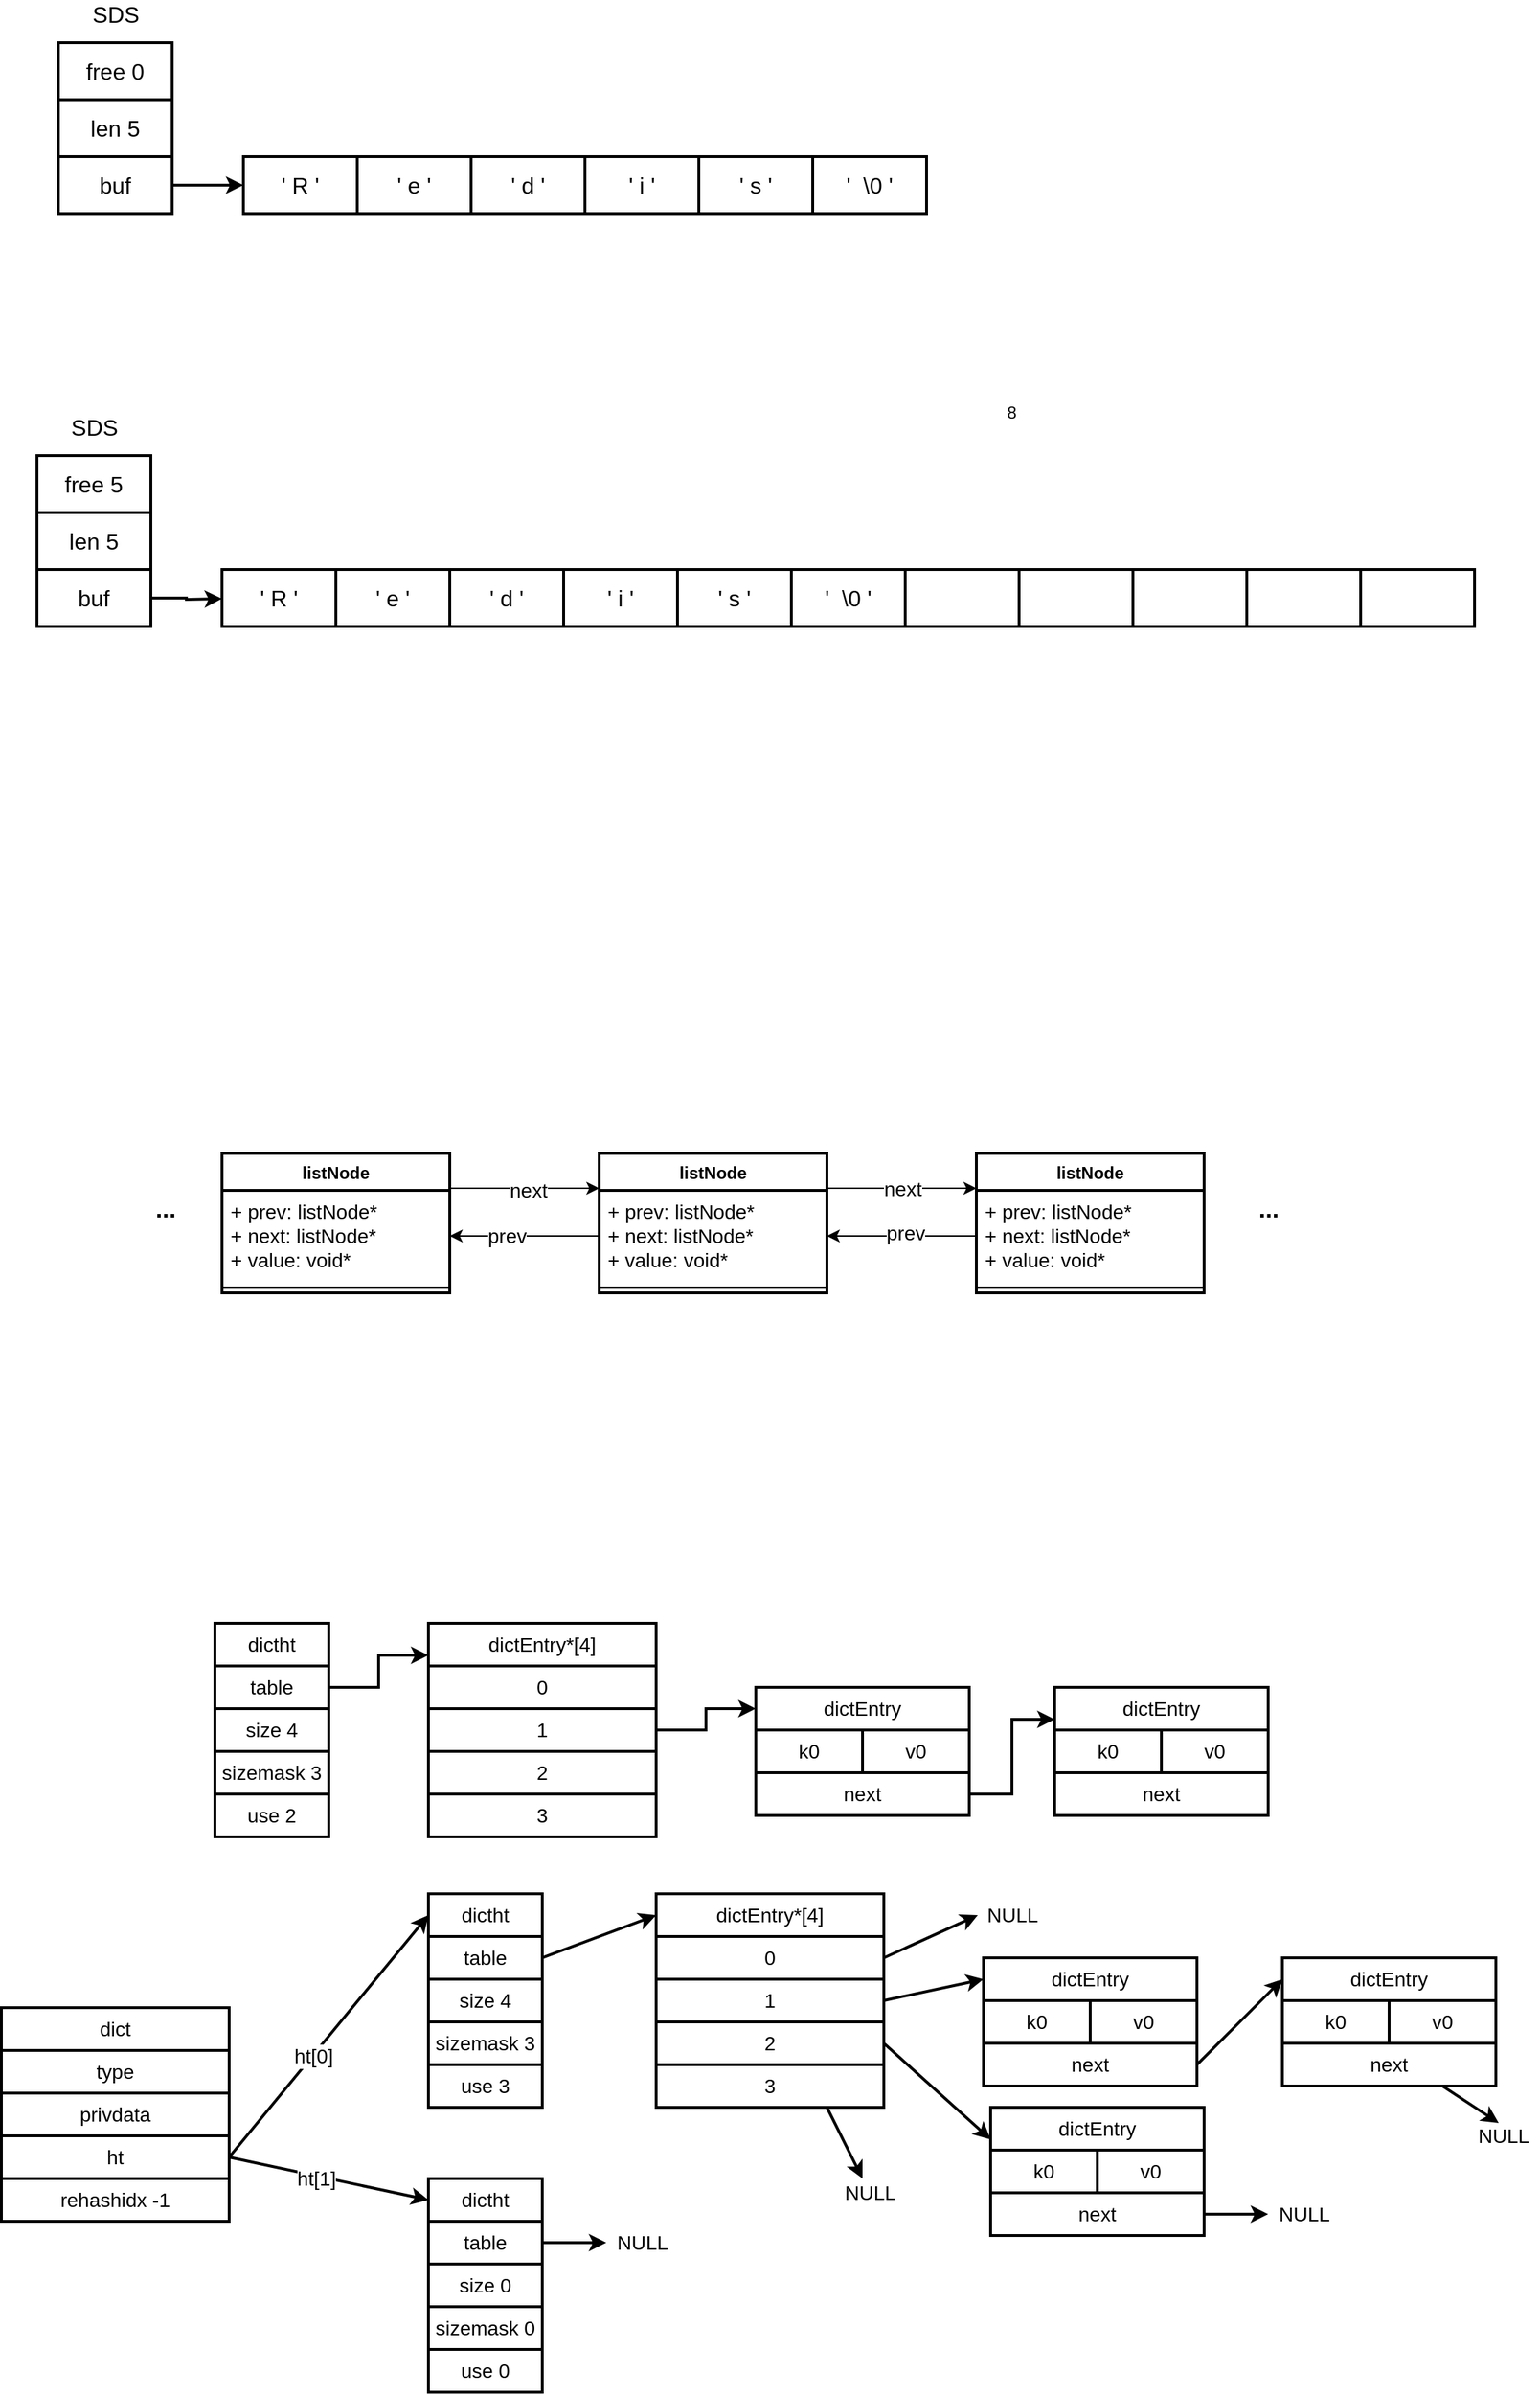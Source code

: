 <mxfile version="14.0.3" type="github">
  <diagram id="LY2Codab3YnhHiz8OKky" name="第 1 页">
    <mxGraphModel dx="1298" dy="884" grid="1" gridSize="10" guides="1" tooltips="1" connect="1" arrows="1" fold="1" page="1" pageScale="1" pageWidth="1169" pageHeight="827" math="0" shadow="0">
      <root>
        <mxCell id="0" />
        <mxCell id="1" parent="0" />
        <mxCell id="-1yst3b768saj9NJsJvU-1" value="" style="rounded=0;whiteSpace=wrap;html=1;strokeWidth=2;" parent="1" vertex="1">
          <mxGeometry x="80" y="180" width="80" height="120" as="geometry" />
        </mxCell>
        <mxCell id="-1yst3b768saj9NJsJvU-2" value="&lt;font style=&quot;font-size: 16px&quot;&gt;free 0&lt;/font&gt;" style="rounded=0;whiteSpace=wrap;html=1;strokeWidth=2;" parent="1" vertex="1">
          <mxGeometry x="80" y="180" width="80" height="40" as="geometry" />
        </mxCell>
        <mxCell id="-1yst3b768saj9NJsJvU-3" value="&lt;font style=&quot;font-size: 16px&quot;&gt;SDS&lt;/font&gt;" style="text;html=1;align=center;verticalAlign=middle;resizable=0;points=[];autosize=1;" parent="1" vertex="1">
          <mxGeometry x="95" y="150" width="50" height="20" as="geometry" />
        </mxCell>
        <mxCell id="-1yst3b768saj9NJsJvU-4" value="&lt;font style=&quot;font-size: 16px&quot;&gt;len 5&lt;/font&gt;" style="rounded=0;whiteSpace=wrap;html=1;strokeWidth=2;" parent="1" vertex="1">
          <mxGeometry x="80" y="220" width="80" height="40" as="geometry" />
        </mxCell>
        <mxCell id="-1yst3b768saj9NJsJvU-7" value="" style="edgeStyle=orthogonalEdgeStyle;rounded=0;orthogonalLoop=1;jettySize=auto;html=1;strokeWidth=2;" parent="1" source="-1yst3b768saj9NJsJvU-5" target="-1yst3b768saj9NJsJvU-6" edge="1">
          <mxGeometry relative="1" as="geometry" />
        </mxCell>
        <mxCell id="-1yst3b768saj9NJsJvU-5" value="&lt;font style=&quot;font-size: 16px&quot;&gt;buf&lt;/font&gt;" style="rounded=0;whiteSpace=wrap;html=1;strokeWidth=2;" parent="1" vertex="1">
          <mxGeometry x="80" y="260" width="80" height="40" as="geometry" />
        </mxCell>
        <mxCell id="-1yst3b768saj9NJsJvU-6" value="" style="rounded=0;whiteSpace=wrap;html=1;strokeWidth=2;" parent="1" vertex="1">
          <mxGeometry x="210" y="260" width="480" height="40" as="geometry" />
        </mxCell>
        <mxCell id="-1yst3b768saj9NJsJvU-8" value="&lt;font style=&quot;font-size: 16px&quot;&gt;&#39; R &#39;&lt;/font&gt;" style="rounded=0;whiteSpace=wrap;html=1;strokeWidth=2;" parent="1" vertex="1">
          <mxGeometry x="210" y="260" width="80" height="40" as="geometry" />
        </mxCell>
        <mxCell id="-1yst3b768saj9NJsJvU-9" value="&lt;font style=&quot;font-size: 16px&quot;&gt;&#39; e &#39;&lt;/font&gt;" style="rounded=0;whiteSpace=wrap;html=1;strokeWidth=2;" parent="1" vertex="1">
          <mxGeometry x="290" y="260" width="80" height="40" as="geometry" />
        </mxCell>
        <mxCell id="-1yst3b768saj9NJsJvU-10" value="&lt;font style=&quot;font-size: 16px&quot;&gt;&#39; d &#39;&lt;/font&gt;" style="rounded=0;whiteSpace=wrap;html=1;strokeWidth=2;" parent="1" vertex="1">
          <mxGeometry x="370" y="260" width="80" height="40" as="geometry" />
        </mxCell>
        <mxCell id="-1yst3b768saj9NJsJvU-11" value="&lt;font style=&quot;font-size: 16px&quot;&gt;&#39; i &#39;&lt;/font&gt;" style="rounded=0;whiteSpace=wrap;html=1;strokeWidth=2;" parent="1" vertex="1">
          <mxGeometry x="450" y="260" width="80" height="40" as="geometry" />
        </mxCell>
        <mxCell id="-1yst3b768saj9NJsJvU-12" value="&lt;font style=&quot;font-size: 16px&quot;&gt;&#39; s &#39;&lt;/font&gt;" style="rounded=0;whiteSpace=wrap;html=1;strokeWidth=2;" parent="1" vertex="1">
          <mxGeometry x="530" y="260" width="80" height="40" as="geometry" />
        </mxCell>
        <mxCell id="-1yst3b768saj9NJsJvU-13" value="&lt;font style=&quot;font-size: 16px&quot;&gt;&#39;&amp;nbsp; \0 &#39;&lt;/font&gt;" style="rounded=0;whiteSpace=wrap;html=1;strokeWidth=2;" parent="1" vertex="1">
          <mxGeometry x="610" y="260" width="80" height="40" as="geometry" />
        </mxCell>
        <mxCell id="-1yst3b768saj9NJsJvU-15" value="" style="rounded=0;whiteSpace=wrap;html=1;strokeWidth=2;" parent="1" vertex="1">
          <mxGeometry x="65" y="470" width="80" height="120" as="geometry" />
        </mxCell>
        <mxCell id="-1yst3b768saj9NJsJvU-16" value="&lt;font style=&quot;font-size: 16px&quot;&gt;free 5&lt;/font&gt;" style="rounded=0;whiteSpace=wrap;html=1;strokeWidth=2;" parent="1" vertex="1">
          <mxGeometry x="65" y="470" width="80" height="40" as="geometry" />
        </mxCell>
        <mxCell id="-1yst3b768saj9NJsJvU-17" value="&lt;font style=&quot;font-size: 16px&quot;&gt;SDS&lt;/font&gt;" style="text;html=1;align=center;verticalAlign=middle;resizable=0;points=[];autosize=1;" parent="1" vertex="1">
          <mxGeometry x="80" y="440" width="50" height="20" as="geometry" />
        </mxCell>
        <mxCell id="-1yst3b768saj9NJsJvU-18" value="&lt;font style=&quot;font-size: 16px&quot;&gt;len 5&lt;/font&gt;" style="rounded=0;whiteSpace=wrap;html=1;strokeWidth=2;" parent="1" vertex="1">
          <mxGeometry x="65" y="510" width="80" height="40" as="geometry" />
        </mxCell>
        <mxCell id="-1yst3b768saj9NJsJvU-19" value="" style="edgeStyle=orthogonalEdgeStyle;rounded=0;orthogonalLoop=1;jettySize=auto;html=1;strokeWidth=2;" parent="1" source="-1yst3b768saj9NJsJvU-20" edge="1">
          <mxGeometry relative="1" as="geometry">
            <mxPoint x="195" y="570.5" as="targetPoint" />
          </mxGeometry>
        </mxCell>
        <mxCell id="-1yst3b768saj9NJsJvU-20" value="&lt;font style=&quot;font-size: 16px&quot;&gt;buf&lt;/font&gt;" style="rounded=0;whiteSpace=wrap;html=1;strokeWidth=2;" parent="1" vertex="1">
          <mxGeometry x="65" y="550" width="80" height="40" as="geometry" />
        </mxCell>
        <mxCell id="-1yst3b768saj9NJsJvU-22" value="&lt;font style=&quot;font-size: 16px&quot;&gt;&#39; R &#39;&lt;/font&gt;" style="rounded=0;whiteSpace=wrap;html=1;strokeWidth=2;" parent="1" vertex="1">
          <mxGeometry x="195" y="550" width="80" height="40" as="geometry" />
        </mxCell>
        <mxCell id="-1yst3b768saj9NJsJvU-23" value="&lt;font style=&quot;font-size: 16px&quot;&gt;&#39; e &#39;&lt;/font&gt;" style="rounded=0;whiteSpace=wrap;html=1;strokeWidth=2;" parent="1" vertex="1">
          <mxGeometry x="275" y="550" width="80" height="40" as="geometry" />
        </mxCell>
        <mxCell id="-1yst3b768saj9NJsJvU-24" value="&lt;font style=&quot;font-size: 16px&quot;&gt;&#39; d &#39;&lt;/font&gt;" style="rounded=0;whiteSpace=wrap;html=1;strokeWidth=2;" parent="1" vertex="1">
          <mxGeometry x="355" y="550" width="80" height="40" as="geometry" />
        </mxCell>
        <mxCell id="-1yst3b768saj9NJsJvU-25" value="&lt;font style=&quot;font-size: 16px&quot;&gt;&#39; i &#39;&lt;/font&gt;" style="rounded=0;whiteSpace=wrap;html=1;strokeWidth=2;" parent="1" vertex="1">
          <mxGeometry x="435" y="550" width="80" height="40" as="geometry" />
        </mxCell>
        <mxCell id="-1yst3b768saj9NJsJvU-26" value="&lt;font style=&quot;font-size: 16px&quot;&gt;&#39; s &#39;&lt;/font&gt;" style="rounded=0;whiteSpace=wrap;html=1;strokeWidth=2;" parent="1" vertex="1">
          <mxGeometry x="515" y="550" width="80" height="40" as="geometry" />
        </mxCell>
        <mxCell id="-1yst3b768saj9NJsJvU-27" value="&lt;font style=&quot;font-size: 16px&quot;&gt;&#39;&amp;nbsp; \0 &#39;&lt;/font&gt;" style="rounded=0;whiteSpace=wrap;html=1;strokeWidth=2;" parent="1" vertex="1">
          <mxGeometry x="595" y="550" width="80" height="40" as="geometry" />
        </mxCell>
        <mxCell id="-1yst3b768saj9NJsJvU-28" value="" style="rounded=0;whiteSpace=wrap;html=1;strokeWidth=2;" parent="1" vertex="1">
          <mxGeometry x="675" y="550" width="80" height="40" as="geometry" />
        </mxCell>
        <mxCell id="-1yst3b768saj9NJsJvU-29" value="" style="rounded=0;whiteSpace=wrap;html=1;strokeWidth=2;" parent="1" vertex="1">
          <mxGeometry x="755" y="550" width="80" height="40" as="geometry" />
        </mxCell>
        <mxCell id="-1yst3b768saj9NJsJvU-30" value="" style="rounded=0;whiteSpace=wrap;html=1;strokeWidth=2;" parent="1" vertex="1">
          <mxGeometry x="835" y="550" width="80" height="40" as="geometry" />
        </mxCell>
        <mxCell id="-1yst3b768saj9NJsJvU-31" value="" style="rounded=0;whiteSpace=wrap;html=1;strokeWidth=2;" parent="1" vertex="1">
          <mxGeometry x="915" y="550" width="80" height="40" as="geometry" />
        </mxCell>
        <mxCell id="-1yst3b768saj9NJsJvU-32" value="" style="rounded=0;whiteSpace=wrap;html=1;strokeWidth=2;" parent="1" vertex="1">
          <mxGeometry x="995" y="550" width="80" height="40" as="geometry" />
        </mxCell>
        <mxCell id="-1yst3b768saj9NJsJvU-33" value="8" style="text;html=1;strokeColor=none;fillColor=none;align=center;verticalAlign=middle;whiteSpace=wrap;rounded=0;" parent="1" vertex="1">
          <mxGeometry x="730" y="430" width="40" height="20" as="geometry" />
        </mxCell>
        <mxCell id="j_uNmqlJnTUV2J37YD2I-13" style="edgeStyle=orthogonalEdgeStyle;rounded=0;orthogonalLoop=1;jettySize=auto;html=1;exitX=1;exitY=0.25;exitDx=0;exitDy=0;entryX=0;entryY=0.25;entryDx=0;entryDy=0;fontSize=14;" edge="1" parent="1" source="j_uNmqlJnTUV2J37YD2I-1" target="j_uNmqlJnTUV2J37YD2I-5">
          <mxGeometry relative="1" as="geometry" />
        </mxCell>
        <mxCell id="j_uNmqlJnTUV2J37YD2I-14" value="next" style="edgeLabel;html=1;align=center;verticalAlign=middle;resizable=0;points=[];fontSize=14;" vertex="1" connectable="0" parent="j_uNmqlJnTUV2J37YD2I-13">
          <mxGeometry x="0.048" relative="1" as="geometry">
            <mxPoint y="1" as="offset" />
          </mxGeometry>
        </mxCell>
        <mxCell id="j_uNmqlJnTUV2J37YD2I-1" value="listNode" style="swimlane;fontStyle=1;align=center;verticalAlign=top;childLayout=stackLayout;horizontal=1;startSize=26;horizontalStack=0;resizeParent=1;resizeParentMax=0;resizeLast=0;collapsible=1;marginBottom=0;strokeWidth=2;" vertex="1" parent="1">
          <mxGeometry x="195" y="960" width="160" height="98" as="geometry">
            <mxRectangle x="190" y="770" width="80" height="26" as="alternateBounds" />
          </mxGeometry>
        </mxCell>
        <mxCell id="j_uNmqlJnTUV2J37YD2I-2" value="+ prev: listNode*&#xa;+ next: listNode*&#xa;+ value: void*" style="text;strokeColor=none;fillColor=none;align=left;verticalAlign=top;spacingLeft=4;spacingRight=4;overflow=hidden;rotatable=0;points=[[0,0.5],[1,0.5]];portConstraint=eastwest;fontSize=14;" vertex="1" parent="j_uNmqlJnTUV2J37YD2I-1">
          <mxGeometry y="26" width="160" height="64" as="geometry" />
        </mxCell>
        <mxCell id="j_uNmqlJnTUV2J37YD2I-3" value="" style="line;strokeWidth=1;fillColor=none;align=left;verticalAlign=middle;spacingTop=-1;spacingLeft=3;spacingRight=3;rotatable=0;labelPosition=right;points=[];portConstraint=eastwest;" vertex="1" parent="j_uNmqlJnTUV2J37YD2I-1">
          <mxGeometry y="90" width="160" height="8" as="geometry" />
        </mxCell>
        <mxCell id="j_uNmqlJnTUV2J37YD2I-19" value="next" style="edgeStyle=orthogonalEdgeStyle;rounded=0;orthogonalLoop=1;jettySize=auto;html=1;exitX=1;exitY=0.25;exitDx=0;exitDy=0;entryX=0;entryY=0.25;entryDx=0;entryDy=0;fontSize=14;" edge="1" parent="1" source="j_uNmqlJnTUV2J37YD2I-5" target="j_uNmqlJnTUV2J37YD2I-8">
          <mxGeometry relative="1" as="geometry">
            <Array as="points">
              <mxPoint x="680" y="985" />
              <mxPoint x="680" y="985" />
            </Array>
          </mxGeometry>
        </mxCell>
        <mxCell id="j_uNmqlJnTUV2J37YD2I-5" value="listNode" style="swimlane;fontStyle=1;align=center;verticalAlign=top;childLayout=stackLayout;horizontal=1;startSize=26;horizontalStack=0;resizeParent=1;resizeParentMax=0;resizeLast=0;collapsible=1;marginBottom=0;strokeWidth=2;" vertex="1" parent="1">
          <mxGeometry x="460" y="960" width="160" height="98" as="geometry">
            <mxRectangle x="190" y="770" width="80" height="26" as="alternateBounds" />
          </mxGeometry>
        </mxCell>
        <mxCell id="j_uNmqlJnTUV2J37YD2I-6" value="+ prev: listNode*&#xa;+ next: listNode*&#xa;+ value: void*" style="text;strokeColor=none;fillColor=none;align=left;verticalAlign=top;spacingLeft=4;spacingRight=4;overflow=hidden;rotatable=0;points=[[0,0.5],[1,0.5]];portConstraint=eastwest;fontSize=14;" vertex="1" parent="j_uNmqlJnTUV2J37YD2I-5">
          <mxGeometry y="26" width="160" height="64" as="geometry" />
        </mxCell>
        <mxCell id="j_uNmqlJnTUV2J37YD2I-7" value="" style="line;strokeWidth=1;fillColor=none;align=left;verticalAlign=middle;spacingTop=-1;spacingLeft=3;spacingRight=3;rotatable=0;labelPosition=right;points=[];portConstraint=eastwest;" vertex="1" parent="j_uNmqlJnTUV2J37YD2I-5">
          <mxGeometry y="90" width="160" height="8" as="geometry" />
        </mxCell>
        <mxCell id="j_uNmqlJnTUV2J37YD2I-8" value="listNode" style="swimlane;fontStyle=1;align=center;verticalAlign=top;childLayout=stackLayout;horizontal=1;startSize=26;horizontalStack=0;resizeParent=1;resizeParentMax=0;resizeLast=0;collapsible=1;marginBottom=0;strokeWidth=2;" vertex="1" parent="1">
          <mxGeometry x="725" y="960" width="160" height="98" as="geometry">
            <mxRectangle x="190" y="770" width="80" height="26" as="alternateBounds" />
          </mxGeometry>
        </mxCell>
        <mxCell id="j_uNmqlJnTUV2J37YD2I-9" value="+ prev: listNode*&#xa;+ next: listNode*&#xa;+ value: void*" style="text;strokeColor=none;fillColor=none;align=left;verticalAlign=top;spacingLeft=4;spacingRight=4;overflow=hidden;rotatable=0;points=[[0,0.5],[1,0.5]];portConstraint=eastwest;fontSize=14;" vertex="1" parent="j_uNmqlJnTUV2J37YD2I-8">
          <mxGeometry y="26" width="160" height="64" as="geometry" />
        </mxCell>
        <mxCell id="j_uNmqlJnTUV2J37YD2I-10" value="" style="line;strokeWidth=1;fillColor=none;align=left;verticalAlign=middle;spacingTop=-1;spacingLeft=3;spacingRight=3;rotatable=0;labelPosition=right;points=[];portConstraint=eastwest;" vertex="1" parent="j_uNmqlJnTUV2J37YD2I-8">
          <mxGeometry y="90" width="160" height="8" as="geometry" />
        </mxCell>
        <mxCell id="j_uNmqlJnTUV2J37YD2I-15" style="edgeStyle=orthogonalEdgeStyle;rounded=0;orthogonalLoop=1;jettySize=auto;html=1;exitX=0;exitY=0.5;exitDx=0;exitDy=0;fontSize=14;" edge="1" parent="1" source="j_uNmqlJnTUV2J37YD2I-6" target="j_uNmqlJnTUV2J37YD2I-2">
          <mxGeometry relative="1" as="geometry" />
        </mxCell>
        <mxCell id="j_uNmqlJnTUV2J37YD2I-16" value="prev" style="edgeLabel;html=1;align=center;verticalAlign=middle;resizable=0;points=[];fontSize=14;" vertex="1" connectable="0" parent="j_uNmqlJnTUV2J37YD2I-15">
          <mxGeometry x="0.238" relative="1" as="geometry">
            <mxPoint as="offset" />
          </mxGeometry>
        </mxCell>
        <mxCell id="j_uNmqlJnTUV2J37YD2I-20" style="edgeStyle=orthogonalEdgeStyle;rounded=0;orthogonalLoop=1;jettySize=auto;html=1;exitX=0;exitY=0.5;exitDx=0;exitDy=0;fontSize=14;" edge="1" parent="1" source="j_uNmqlJnTUV2J37YD2I-9" target="j_uNmqlJnTUV2J37YD2I-6">
          <mxGeometry relative="1" as="geometry" />
        </mxCell>
        <mxCell id="j_uNmqlJnTUV2J37YD2I-22" value="prev" style="edgeLabel;html=1;align=center;verticalAlign=middle;resizable=0;points=[];fontSize=14;" vertex="1" connectable="0" parent="j_uNmqlJnTUV2J37YD2I-20">
          <mxGeometry x="-0.048" y="-2" relative="1" as="geometry">
            <mxPoint as="offset" />
          </mxGeometry>
        </mxCell>
        <mxCell id="j_uNmqlJnTUV2J37YD2I-23" value="&lt;b&gt;&lt;font style=&quot;font-size: 17px&quot;&gt;...&lt;/font&gt;&lt;/b&gt;" style="text;html=1;align=center;verticalAlign=middle;resizable=0;points=[];autosize=1;fontSize=14;" vertex="1" parent="1">
          <mxGeometry x="140" y="990" width="30" height="20" as="geometry" />
        </mxCell>
        <mxCell id="j_uNmqlJnTUV2J37YD2I-24" value="&lt;b&gt;&lt;font style=&quot;font-size: 17px&quot;&gt;...&lt;/font&gt;&lt;/b&gt;" style="text;html=1;align=center;verticalAlign=middle;resizable=0;points=[];autosize=1;fontSize=14;" vertex="1" parent="1">
          <mxGeometry x="915" y="990" width="30" height="20" as="geometry" />
        </mxCell>
        <mxCell id="j_uNmqlJnTUV2J37YD2I-25" value="dictht" style="rounded=0;whiteSpace=wrap;html=1;strokeWidth=2;fontSize=14;" vertex="1" parent="1">
          <mxGeometry x="190" y="1290" width="80" height="30" as="geometry" />
        </mxCell>
        <mxCell id="j_uNmqlJnTUV2J37YD2I-37" style="edgeStyle=orthogonalEdgeStyle;rounded=0;orthogonalLoop=1;jettySize=auto;html=1;exitX=1;exitY=0.5;exitDx=0;exitDy=0;entryX=0;entryY=0.75;entryDx=0;entryDy=0;fontSize=14;strokeWidth=2;" edge="1" parent="1" source="j_uNmqlJnTUV2J37YD2I-26" target="j_uNmqlJnTUV2J37YD2I-30">
          <mxGeometry relative="1" as="geometry" />
        </mxCell>
        <mxCell id="j_uNmqlJnTUV2J37YD2I-26" value="table" style="rounded=0;whiteSpace=wrap;html=1;strokeWidth=2;fontSize=14;" vertex="1" parent="1">
          <mxGeometry x="190" y="1320" width="80" height="30" as="geometry" />
        </mxCell>
        <mxCell id="j_uNmqlJnTUV2J37YD2I-27" value="size 4" style="rounded=0;whiteSpace=wrap;html=1;strokeWidth=2;fontSize=14;" vertex="1" parent="1">
          <mxGeometry x="190" y="1350" width="80" height="30" as="geometry" />
        </mxCell>
        <mxCell id="j_uNmqlJnTUV2J37YD2I-28" value="sizemask 3" style="rounded=0;whiteSpace=wrap;html=1;strokeWidth=2;fontSize=14;" vertex="1" parent="1">
          <mxGeometry x="190" y="1380" width="80" height="30" as="geometry" />
        </mxCell>
        <mxCell id="j_uNmqlJnTUV2J37YD2I-29" value="use 2" style="rounded=0;whiteSpace=wrap;html=1;strokeWidth=2;fontSize=14;" vertex="1" parent="1">
          <mxGeometry x="190" y="1410" width="80" height="30" as="geometry" />
        </mxCell>
        <mxCell id="j_uNmqlJnTUV2J37YD2I-30" value="dictEntry*[4]" style="rounded=0;whiteSpace=wrap;html=1;strokeWidth=2;fontSize=14;" vertex="1" parent="1">
          <mxGeometry x="340" y="1290" width="160" height="30" as="geometry" />
        </mxCell>
        <mxCell id="j_uNmqlJnTUV2J37YD2I-31" value="0" style="rounded=0;whiteSpace=wrap;html=1;strokeWidth=2;fontSize=14;" vertex="1" parent="1">
          <mxGeometry x="340" y="1320" width="160" height="30" as="geometry" />
        </mxCell>
        <mxCell id="j_uNmqlJnTUV2J37YD2I-42" style="edgeStyle=orthogonalEdgeStyle;rounded=0;orthogonalLoop=1;jettySize=auto;html=1;exitX=1;exitY=0.5;exitDx=0;exitDy=0;entryX=0;entryY=0.5;entryDx=0;entryDy=0;fontSize=14;strokeWidth=2;" edge="1" parent="1" source="j_uNmqlJnTUV2J37YD2I-34" target="j_uNmqlJnTUV2J37YD2I-38">
          <mxGeometry relative="1" as="geometry" />
        </mxCell>
        <mxCell id="j_uNmqlJnTUV2J37YD2I-34" value="1" style="rounded=0;whiteSpace=wrap;html=1;strokeWidth=2;fontSize=14;" vertex="1" parent="1">
          <mxGeometry x="340" y="1350" width="160" height="30" as="geometry" />
        </mxCell>
        <mxCell id="j_uNmqlJnTUV2J37YD2I-35" value="2" style="rounded=0;whiteSpace=wrap;html=1;strokeWidth=2;fontSize=14;" vertex="1" parent="1">
          <mxGeometry x="340" y="1380" width="160" height="30" as="geometry" />
        </mxCell>
        <mxCell id="j_uNmqlJnTUV2J37YD2I-36" value="3" style="rounded=0;whiteSpace=wrap;html=1;strokeWidth=2;fontSize=14;" vertex="1" parent="1">
          <mxGeometry x="340" y="1410" width="160" height="30" as="geometry" />
        </mxCell>
        <mxCell id="j_uNmqlJnTUV2J37YD2I-38" value="dictEntry" style="rounded=0;whiteSpace=wrap;html=1;strokeWidth=2;fontSize=14;" vertex="1" parent="1">
          <mxGeometry x="570" y="1335" width="150" height="30" as="geometry" />
        </mxCell>
        <mxCell id="j_uNmqlJnTUV2J37YD2I-39" value="k0" style="rounded=0;whiteSpace=wrap;html=1;strokeWidth=2;fontSize=14;" vertex="1" parent="1">
          <mxGeometry x="570" y="1365" width="75" height="30" as="geometry" />
        </mxCell>
        <mxCell id="j_uNmqlJnTUV2J37YD2I-40" value="v0" style="rounded=0;whiteSpace=wrap;html=1;strokeWidth=2;fontSize=14;" vertex="1" parent="1">
          <mxGeometry x="645" y="1365" width="75" height="30" as="geometry" />
        </mxCell>
        <mxCell id="j_uNmqlJnTUV2J37YD2I-48" style="edgeStyle=orthogonalEdgeStyle;rounded=0;orthogonalLoop=1;jettySize=auto;html=1;exitX=1;exitY=0.5;exitDx=0;exitDy=0;entryX=0;entryY=0.75;entryDx=0;entryDy=0;strokeWidth=2;fontSize=14;" edge="1" parent="1" source="j_uNmqlJnTUV2J37YD2I-43" target="j_uNmqlJnTUV2J37YD2I-47">
          <mxGeometry relative="1" as="geometry" />
        </mxCell>
        <mxCell id="j_uNmqlJnTUV2J37YD2I-43" value="next" style="rounded=0;whiteSpace=wrap;html=1;strokeWidth=2;fontSize=14;" vertex="1" parent="1">
          <mxGeometry x="570" y="1395" width="150" height="30" as="geometry" />
        </mxCell>
        <mxCell id="j_uNmqlJnTUV2J37YD2I-44" value="next" style="rounded=0;whiteSpace=wrap;html=1;strokeWidth=2;fontSize=14;" vertex="1" parent="1">
          <mxGeometry x="780" y="1395" width="150" height="30" as="geometry" />
        </mxCell>
        <mxCell id="j_uNmqlJnTUV2J37YD2I-45" value="k0" style="rounded=0;whiteSpace=wrap;html=1;strokeWidth=2;fontSize=14;" vertex="1" parent="1">
          <mxGeometry x="780" y="1365" width="75" height="30" as="geometry" />
        </mxCell>
        <mxCell id="j_uNmqlJnTUV2J37YD2I-46" value="v0" style="rounded=0;whiteSpace=wrap;html=1;strokeWidth=2;fontSize=14;" vertex="1" parent="1">
          <mxGeometry x="855" y="1365" width="75" height="30" as="geometry" />
        </mxCell>
        <mxCell id="j_uNmqlJnTUV2J37YD2I-47" value="dictEntry" style="rounded=0;whiteSpace=wrap;html=1;strokeWidth=2;fontSize=14;" vertex="1" parent="1">
          <mxGeometry x="780" y="1335" width="150" height="30" as="geometry" />
        </mxCell>
        <mxCell id="j_uNmqlJnTUV2J37YD2I-49" value="dict" style="rounded=0;whiteSpace=wrap;html=1;strokeWidth=2;fontSize=14;" vertex="1" parent="1">
          <mxGeometry x="40" y="1560" width="160" height="30" as="geometry" />
        </mxCell>
        <mxCell id="j_uNmqlJnTUV2J37YD2I-50" value="type" style="rounded=0;whiteSpace=wrap;html=1;strokeWidth=2;fontSize=14;" vertex="1" parent="1">
          <mxGeometry x="40" y="1590" width="160" height="30" as="geometry" />
        </mxCell>
        <mxCell id="j_uNmqlJnTUV2J37YD2I-51" value="type" style="rounded=0;whiteSpace=wrap;html=1;strokeWidth=2;fontSize=14;" vertex="1" parent="1">
          <mxGeometry x="40" y="1590" width="160" height="30" as="geometry" />
        </mxCell>
        <mxCell id="j_uNmqlJnTUV2J37YD2I-52" value="privdata" style="rounded=0;whiteSpace=wrap;html=1;strokeWidth=2;fontSize=14;" vertex="1" parent="1">
          <mxGeometry x="40" y="1620" width="160" height="30" as="geometry" />
        </mxCell>
        <mxCell id="j_uNmqlJnTUV2J37YD2I-65" style="rounded=0;orthogonalLoop=1;jettySize=auto;html=1;exitX=1;exitY=0.5;exitDx=0;exitDy=0;entryX=0;entryY=0.5;entryDx=0;entryDy=0;strokeWidth=2;fontSize=14;" edge="1" parent="1" source="j_uNmqlJnTUV2J37YD2I-53" target="j_uNmqlJnTUV2J37YD2I-55">
          <mxGeometry relative="1" as="geometry" />
        </mxCell>
        <mxCell id="j_uNmqlJnTUV2J37YD2I-68" value="ht[0]" style="edgeLabel;html=1;align=center;verticalAlign=middle;resizable=0;points=[];fontSize=14;" vertex="1" connectable="0" parent="j_uNmqlJnTUV2J37YD2I-65">
          <mxGeometry x="-0.149" y="-1" relative="1" as="geometry">
            <mxPoint x="-1" as="offset" />
          </mxGeometry>
        </mxCell>
        <mxCell id="j_uNmqlJnTUV2J37YD2I-67" style="edgeStyle=none;rounded=0;orthogonalLoop=1;jettySize=auto;html=1;exitX=1;exitY=0.5;exitDx=0;exitDy=0;entryX=0;entryY=0.5;entryDx=0;entryDy=0;strokeWidth=2;fontSize=14;" edge="1" parent="1" source="j_uNmqlJnTUV2J37YD2I-53" target="j_uNmqlJnTUV2J37YD2I-60">
          <mxGeometry relative="1" as="geometry" />
        </mxCell>
        <mxCell id="j_uNmqlJnTUV2J37YD2I-69" value="ht[1]" style="edgeLabel;html=1;align=center;verticalAlign=middle;resizable=0;points=[];fontSize=14;" vertex="1" connectable="0" parent="j_uNmqlJnTUV2J37YD2I-67">
          <mxGeometry x="-0.268" y="-1" relative="1" as="geometry">
            <mxPoint x="9.36" y="3.13" as="offset" />
          </mxGeometry>
        </mxCell>
        <mxCell id="j_uNmqlJnTUV2J37YD2I-53" value="ht" style="rounded=0;whiteSpace=wrap;html=1;strokeWidth=2;fontSize=14;" vertex="1" parent="1">
          <mxGeometry x="40" y="1650" width="160" height="30" as="geometry" />
        </mxCell>
        <mxCell id="j_uNmqlJnTUV2J37YD2I-54" value="rehashidx -1" style="rounded=0;whiteSpace=wrap;html=1;strokeWidth=2;fontSize=14;" vertex="1" parent="1">
          <mxGeometry x="40" y="1680" width="160" height="30" as="geometry" />
        </mxCell>
        <mxCell id="j_uNmqlJnTUV2J37YD2I-55" value="dictht" style="rounded=0;whiteSpace=wrap;html=1;strokeWidth=2;fontSize=14;" vertex="1" parent="1">
          <mxGeometry x="340" y="1480" width="80" height="30" as="geometry" />
        </mxCell>
        <mxCell id="j_uNmqlJnTUV2J37YD2I-85" style="edgeStyle=none;rounded=0;orthogonalLoop=1;jettySize=auto;html=1;exitX=1;exitY=0.5;exitDx=0;exitDy=0;entryX=0;entryY=0.5;entryDx=0;entryDy=0;strokeWidth=2;fontSize=14;" edge="1" parent="1" source="j_uNmqlJnTUV2J37YD2I-56" target="j_uNmqlJnTUV2J37YD2I-70">
          <mxGeometry relative="1" as="geometry" />
        </mxCell>
        <mxCell id="j_uNmqlJnTUV2J37YD2I-56" value="table" style="rounded=0;whiteSpace=wrap;html=1;strokeWidth=2;fontSize=14;" vertex="1" parent="1">
          <mxGeometry x="340" y="1510" width="80" height="30" as="geometry" />
        </mxCell>
        <mxCell id="j_uNmqlJnTUV2J37YD2I-57" value="size 4" style="rounded=0;whiteSpace=wrap;html=1;strokeWidth=2;fontSize=14;" vertex="1" parent="1">
          <mxGeometry x="340" y="1540" width="80" height="30" as="geometry" />
        </mxCell>
        <mxCell id="j_uNmqlJnTUV2J37YD2I-58" value="sizemask 3" style="rounded=0;whiteSpace=wrap;html=1;strokeWidth=2;fontSize=14;" vertex="1" parent="1">
          <mxGeometry x="340" y="1570" width="80" height="30" as="geometry" />
        </mxCell>
        <mxCell id="j_uNmqlJnTUV2J37YD2I-59" value="use 3" style="rounded=0;whiteSpace=wrap;html=1;strokeWidth=2;fontSize=14;" vertex="1" parent="1">
          <mxGeometry x="340" y="1600" width="80" height="30" as="geometry" />
        </mxCell>
        <mxCell id="j_uNmqlJnTUV2J37YD2I-60" value="dictht" style="rounded=0;whiteSpace=wrap;html=1;strokeWidth=2;fontSize=14;" vertex="1" parent="1">
          <mxGeometry x="340" y="1680" width="80" height="30" as="geometry" />
        </mxCell>
        <mxCell id="j_uNmqlJnTUV2J37YD2I-96" style="edgeStyle=none;rounded=0;orthogonalLoop=1;jettySize=auto;html=1;exitX=1;exitY=0.5;exitDx=0;exitDy=0;entryX=0;entryY=0.5;entryDx=0;entryDy=0;entryPerimeter=0;strokeWidth=2;fontSize=14;" edge="1" parent="1" source="j_uNmqlJnTUV2J37YD2I-61" target="j_uNmqlJnTUV2J37YD2I-95">
          <mxGeometry relative="1" as="geometry" />
        </mxCell>
        <mxCell id="j_uNmqlJnTUV2J37YD2I-61" value="table" style="rounded=0;whiteSpace=wrap;html=1;strokeWidth=2;fontSize=14;" vertex="1" parent="1">
          <mxGeometry x="340" y="1710" width="80" height="30" as="geometry" />
        </mxCell>
        <mxCell id="j_uNmqlJnTUV2J37YD2I-62" value="size 0" style="rounded=0;whiteSpace=wrap;html=1;strokeWidth=2;fontSize=14;" vertex="1" parent="1">
          <mxGeometry x="340" y="1740" width="80" height="30" as="geometry" />
        </mxCell>
        <mxCell id="j_uNmqlJnTUV2J37YD2I-63" value="sizemask 0" style="rounded=0;whiteSpace=wrap;html=1;strokeWidth=2;fontSize=14;" vertex="1" parent="1">
          <mxGeometry x="340" y="1770" width="80" height="30" as="geometry" />
        </mxCell>
        <mxCell id="j_uNmqlJnTUV2J37YD2I-64" value="use 0" style="rounded=0;whiteSpace=wrap;html=1;strokeWidth=2;fontSize=14;" vertex="1" parent="1">
          <mxGeometry x="340" y="1800" width="80" height="30" as="geometry" />
        </mxCell>
        <mxCell id="j_uNmqlJnTUV2J37YD2I-70" value="dictEntry*[4]" style="rounded=0;whiteSpace=wrap;html=1;strokeWidth=2;fontSize=14;" vertex="1" parent="1">
          <mxGeometry x="500" y="1480" width="160" height="30" as="geometry" />
        </mxCell>
        <mxCell id="j_uNmqlJnTUV2J37YD2I-98" style="edgeStyle=none;rounded=0;orthogonalLoop=1;jettySize=auto;html=1;exitX=1;exitY=0.5;exitDx=0;exitDy=0;entryX=0.02;entryY=0.5;entryDx=0;entryDy=0;entryPerimeter=0;strokeWidth=2;fontSize=14;" edge="1" parent="1" source="j_uNmqlJnTUV2J37YD2I-71" target="j_uNmqlJnTUV2J37YD2I-97">
          <mxGeometry relative="1" as="geometry" />
        </mxCell>
        <mxCell id="j_uNmqlJnTUV2J37YD2I-71" value="0" style="rounded=0;whiteSpace=wrap;html=1;strokeWidth=2;fontSize=14;" vertex="1" parent="1">
          <mxGeometry x="500" y="1510" width="160" height="30" as="geometry" />
        </mxCell>
        <mxCell id="j_uNmqlJnTUV2J37YD2I-86" style="edgeStyle=none;rounded=0;orthogonalLoop=1;jettySize=auto;html=1;exitX=1;exitY=0.5;exitDx=0;exitDy=0;entryX=0;entryY=0.5;entryDx=0;entryDy=0;strokeWidth=2;fontSize=14;" edge="1" parent="1" source="j_uNmqlJnTUV2J37YD2I-73" target="j_uNmqlJnTUV2J37YD2I-76">
          <mxGeometry relative="1" as="geometry" />
        </mxCell>
        <mxCell id="j_uNmqlJnTUV2J37YD2I-73" value="1" style="rounded=0;whiteSpace=wrap;html=1;strokeWidth=2;fontSize=14;" vertex="1" parent="1">
          <mxGeometry x="500" y="1540" width="160" height="30" as="geometry" />
        </mxCell>
        <mxCell id="j_uNmqlJnTUV2J37YD2I-102" style="edgeStyle=none;rounded=0;orthogonalLoop=1;jettySize=auto;html=1;exitX=1;exitY=0.5;exitDx=0;exitDy=0;entryX=0;entryY=0.75;entryDx=0;entryDy=0;strokeWidth=2;fontSize=14;" edge="1" parent="1" source="j_uNmqlJnTUV2J37YD2I-74" target="j_uNmqlJnTUV2J37YD2I-88">
          <mxGeometry relative="1" as="geometry" />
        </mxCell>
        <mxCell id="j_uNmqlJnTUV2J37YD2I-74" value="2" style="rounded=0;whiteSpace=wrap;html=1;strokeWidth=2;fontSize=14;" vertex="1" parent="1">
          <mxGeometry x="500" y="1570" width="160" height="30" as="geometry" />
        </mxCell>
        <mxCell id="j_uNmqlJnTUV2J37YD2I-104" style="edgeStyle=none;rounded=0;orthogonalLoop=1;jettySize=auto;html=1;exitX=0.75;exitY=1;exitDx=0;exitDy=0;strokeWidth=2;fontSize=14;" edge="1" parent="1" source="j_uNmqlJnTUV2J37YD2I-75" target="j_uNmqlJnTUV2J37YD2I-103">
          <mxGeometry relative="1" as="geometry" />
        </mxCell>
        <mxCell id="j_uNmqlJnTUV2J37YD2I-75" value="3" style="rounded=0;whiteSpace=wrap;html=1;strokeWidth=2;fontSize=14;" vertex="1" parent="1">
          <mxGeometry x="500" y="1600" width="160" height="30" as="geometry" />
        </mxCell>
        <mxCell id="j_uNmqlJnTUV2J37YD2I-76" value="dictEntry" style="rounded=0;whiteSpace=wrap;html=1;strokeWidth=2;fontSize=14;" vertex="1" parent="1">
          <mxGeometry x="730" y="1525" width="150" height="30" as="geometry" />
        </mxCell>
        <mxCell id="j_uNmqlJnTUV2J37YD2I-77" value="k0" style="rounded=0;whiteSpace=wrap;html=1;strokeWidth=2;fontSize=14;" vertex="1" parent="1">
          <mxGeometry x="730" y="1555" width="75" height="30" as="geometry" />
        </mxCell>
        <mxCell id="j_uNmqlJnTUV2J37YD2I-78" value="v0" style="rounded=0;whiteSpace=wrap;html=1;strokeWidth=2;fontSize=14;" vertex="1" parent="1">
          <mxGeometry x="805" y="1555" width="75" height="30" as="geometry" />
        </mxCell>
        <mxCell id="j_uNmqlJnTUV2J37YD2I-87" style="edgeStyle=none;rounded=0;orthogonalLoop=1;jettySize=auto;html=1;exitX=1;exitY=0.5;exitDx=0;exitDy=0;entryX=0;entryY=0.5;entryDx=0;entryDy=0;strokeWidth=2;fontSize=14;" edge="1" parent="1" source="j_uNmqlJnTUV2J37YD2I-80" target="j_uNmqlJnTUV2J37YD2I-84">
          <mxGeometry relative="1" as="geometry" />
        </mxCell>
        <mxCell id="j_uNmqlJnTUV2J37YD2I-80" value="next" style="rounded=0;whiteSpace=wrap;html=1;strokeWidth=2;fontSize=14;" vertex="1" parent="1">
          <mxGeometry x="730" y="1585" width="150" height="30" as="geometry" />
        </mxCell>
        <mxCell id="j_uNmqlJnTUV2J37YD2I-107" style="edgeStyle=none;rounded=0;orthogonalLoop=1;jettySize=auto;html=1;exitX=0.75;exitY=1;exitDx=0;exitDy=0;entryX=0.44;entryY=0.05;entryDx=0;entryDy=0;entryPerimeter=0;strokeWidth=2;fontSize=14;" edge="1" parent="1" source="j_uNmqlJnTUV2J37YD2I-81" target="j_uNmqlJnTUV2J37YD2I-106">
          <mxGeometry relative="1" as="geometry" />
        </mxCell>
        <mxCell id="j_uNmqlJnTUV2J37YD2I-81" value="next" style="rounded=0;whiteSpace=wrap;html=1;strokeWidth=2;fontSize=14;" vertex="1" parent="1">
          <mxGeometry x="940" y="1585" width="150" height="30" as="geometry" />
        </mxCell>
        <mxCell id="j_uNmqlJnTUV2J37YD2I-82" value="k0" style="rounded=0;whiteSpace=wrap;html=1;strokeWidth=2;fontSize=14;" vertex="1" parent="1">
          <mxGeometry x="940" y="1555" width="75" height="30" as="geometry" />
        </mxCell>
        <mxCell id="j_uNmqlJnTUV2J37YD2I-83" value="v0" style="rounded=0;whiteSpace=wrap;html=1;strokeWidth=2;fontSize=14;" vertex="1" parent="1">
          <mxGeometry x="1015" y="1555" width="75" height="30" as="geometry" />
        </mxCell>
        <mxCell id="j_uNmqlJnTUV2J37YD2I-84" value="dictEntry" style="rounded=0;whiteSpace=wrap;html=1;strokeWidth=2;fontSize=14;" vertex="1" parent="1">
          <mxGeometry x="940" y="1525" width="150" height="30" as="geometry" />
        </mxCell>
        <mxCell id="j_uNmqlJnTUV2J37YD2I-88" value="dictEntry" style="rounded=0;whiteSpace=wrap;html=1;strokeWidth=2;fontSize=14;" vertex="1" parent="1">
          <mxGeometry x="735" y="1630" width="150" height="30" as="geometry" />
        </mxCell>
        <mxCell id="j_uNmqlJnTUV2J37YD2I-89" value="k0" style="rounded=0;whiteSpace=wrap;html=1;strokeWidth=2;fontSize=14;" vertex="1" parent="1">
          <mxGeometry x="735" y="1660" width="75" height="30" as="geometry" />
        </mxCell>
        <mxCell id="j_uNmqlJnTUV2J37YD2I-90" value="v0" style="rounded=0;whiteSpace=wrap;html=1;strokeWidth=2;fontSize=14;" vertex="1" parent="1">
          <mxGeometry x="810" y="1660" width="75" height="30" as="geometry" />
        </mxCell>
        <mxCell id="j_uNmqlJnTUV2J37YD2I-108" style="edgeStyle=none;rounded=0;orthogonalLoop=1;jettySize=auto;html=1;exitX=1;exitY=0.5;exitDx=0;exitDy=0;strokeWidth=2;fontSize=14;" edge="1" parent="1" source="j_uNmqlJnTUV2J37YD2I-91" target="j_uNmqlJnTUV2J37YD2I-105">
          <mxGeometry relative="1" as="geometry" />
        </mxCell>
        <mxCell id="j_uNmqlJnTUV2J37YD2I-91" value="next" style="rounded=0;whiteSpace=wrap;html=1;strokeWidth=2;fontSize=14;" vertex="1" parent="1">
          <mxGeometry x="735" y="1690" width="150" height="30" as="geometry" />
        </mxCell>
        <mxCell id="j_uNmqlJnTUV2J37YD2I-95" value="NULL" style="text;html=1;align=center;verticalAlign=middle;resizable=0;points=[];autosize=1;fontSize=14;" vertex="1" parent="1">
          <mxGeometry x="465" y="1715" width="50" height="20" as="geometry" />
        </mxCell>
        <mxCell id="j_uNmqlJnTUV2J37YD2I-97" value="NULL" style="text;html=1;align=center;verticalAlign=middle;resizable=0;points=[];autosize=1;fontSize=14;" vertex="1" parent="1">
          <mxGeometry x="725" y="1485" width="50" height="20" as="geometry" />
        </mxCell>
        <mxCell id="j_uNmqlJnTUV2J37YD2I-103" value="NULL" style="text;html=1;align=center;verticalAlign=middle;resizable=0;points=[];autosize=1;fontSize=14;" vertex="1" parent="1">
          <mxGeometry x="625" y="1680" width="50" height="20" as="geometry" />
        </mxCell>
        <mxCell id="j_uNmqlJnTUV2J37YD2I-105" value="NULL" style="text;html=1;align=center;verticalAlign=middle;resizable=0;points=[];autosize=1;fontSize=14;" vertex="1" parent="1">
          <mxGeometry x="930" y="1695" width="50" height="20" as="geometry" />
        </mxCell>
        <mxCell id="j_uNmqlJnTUV2J37YD2I-106" value="NULL" style="text;html=1;align=center;verticalAlign=middle;resizable=0;points=[];autosize=1;fontSize=14;" vertex="1" parent="1">
          <mxGeometry x="1070" y="1640" width="50" height="20" as="geometry" />
        </mxCell>
      </root>
    </mxGraphModel>
  </diagram>
</mxfile>
